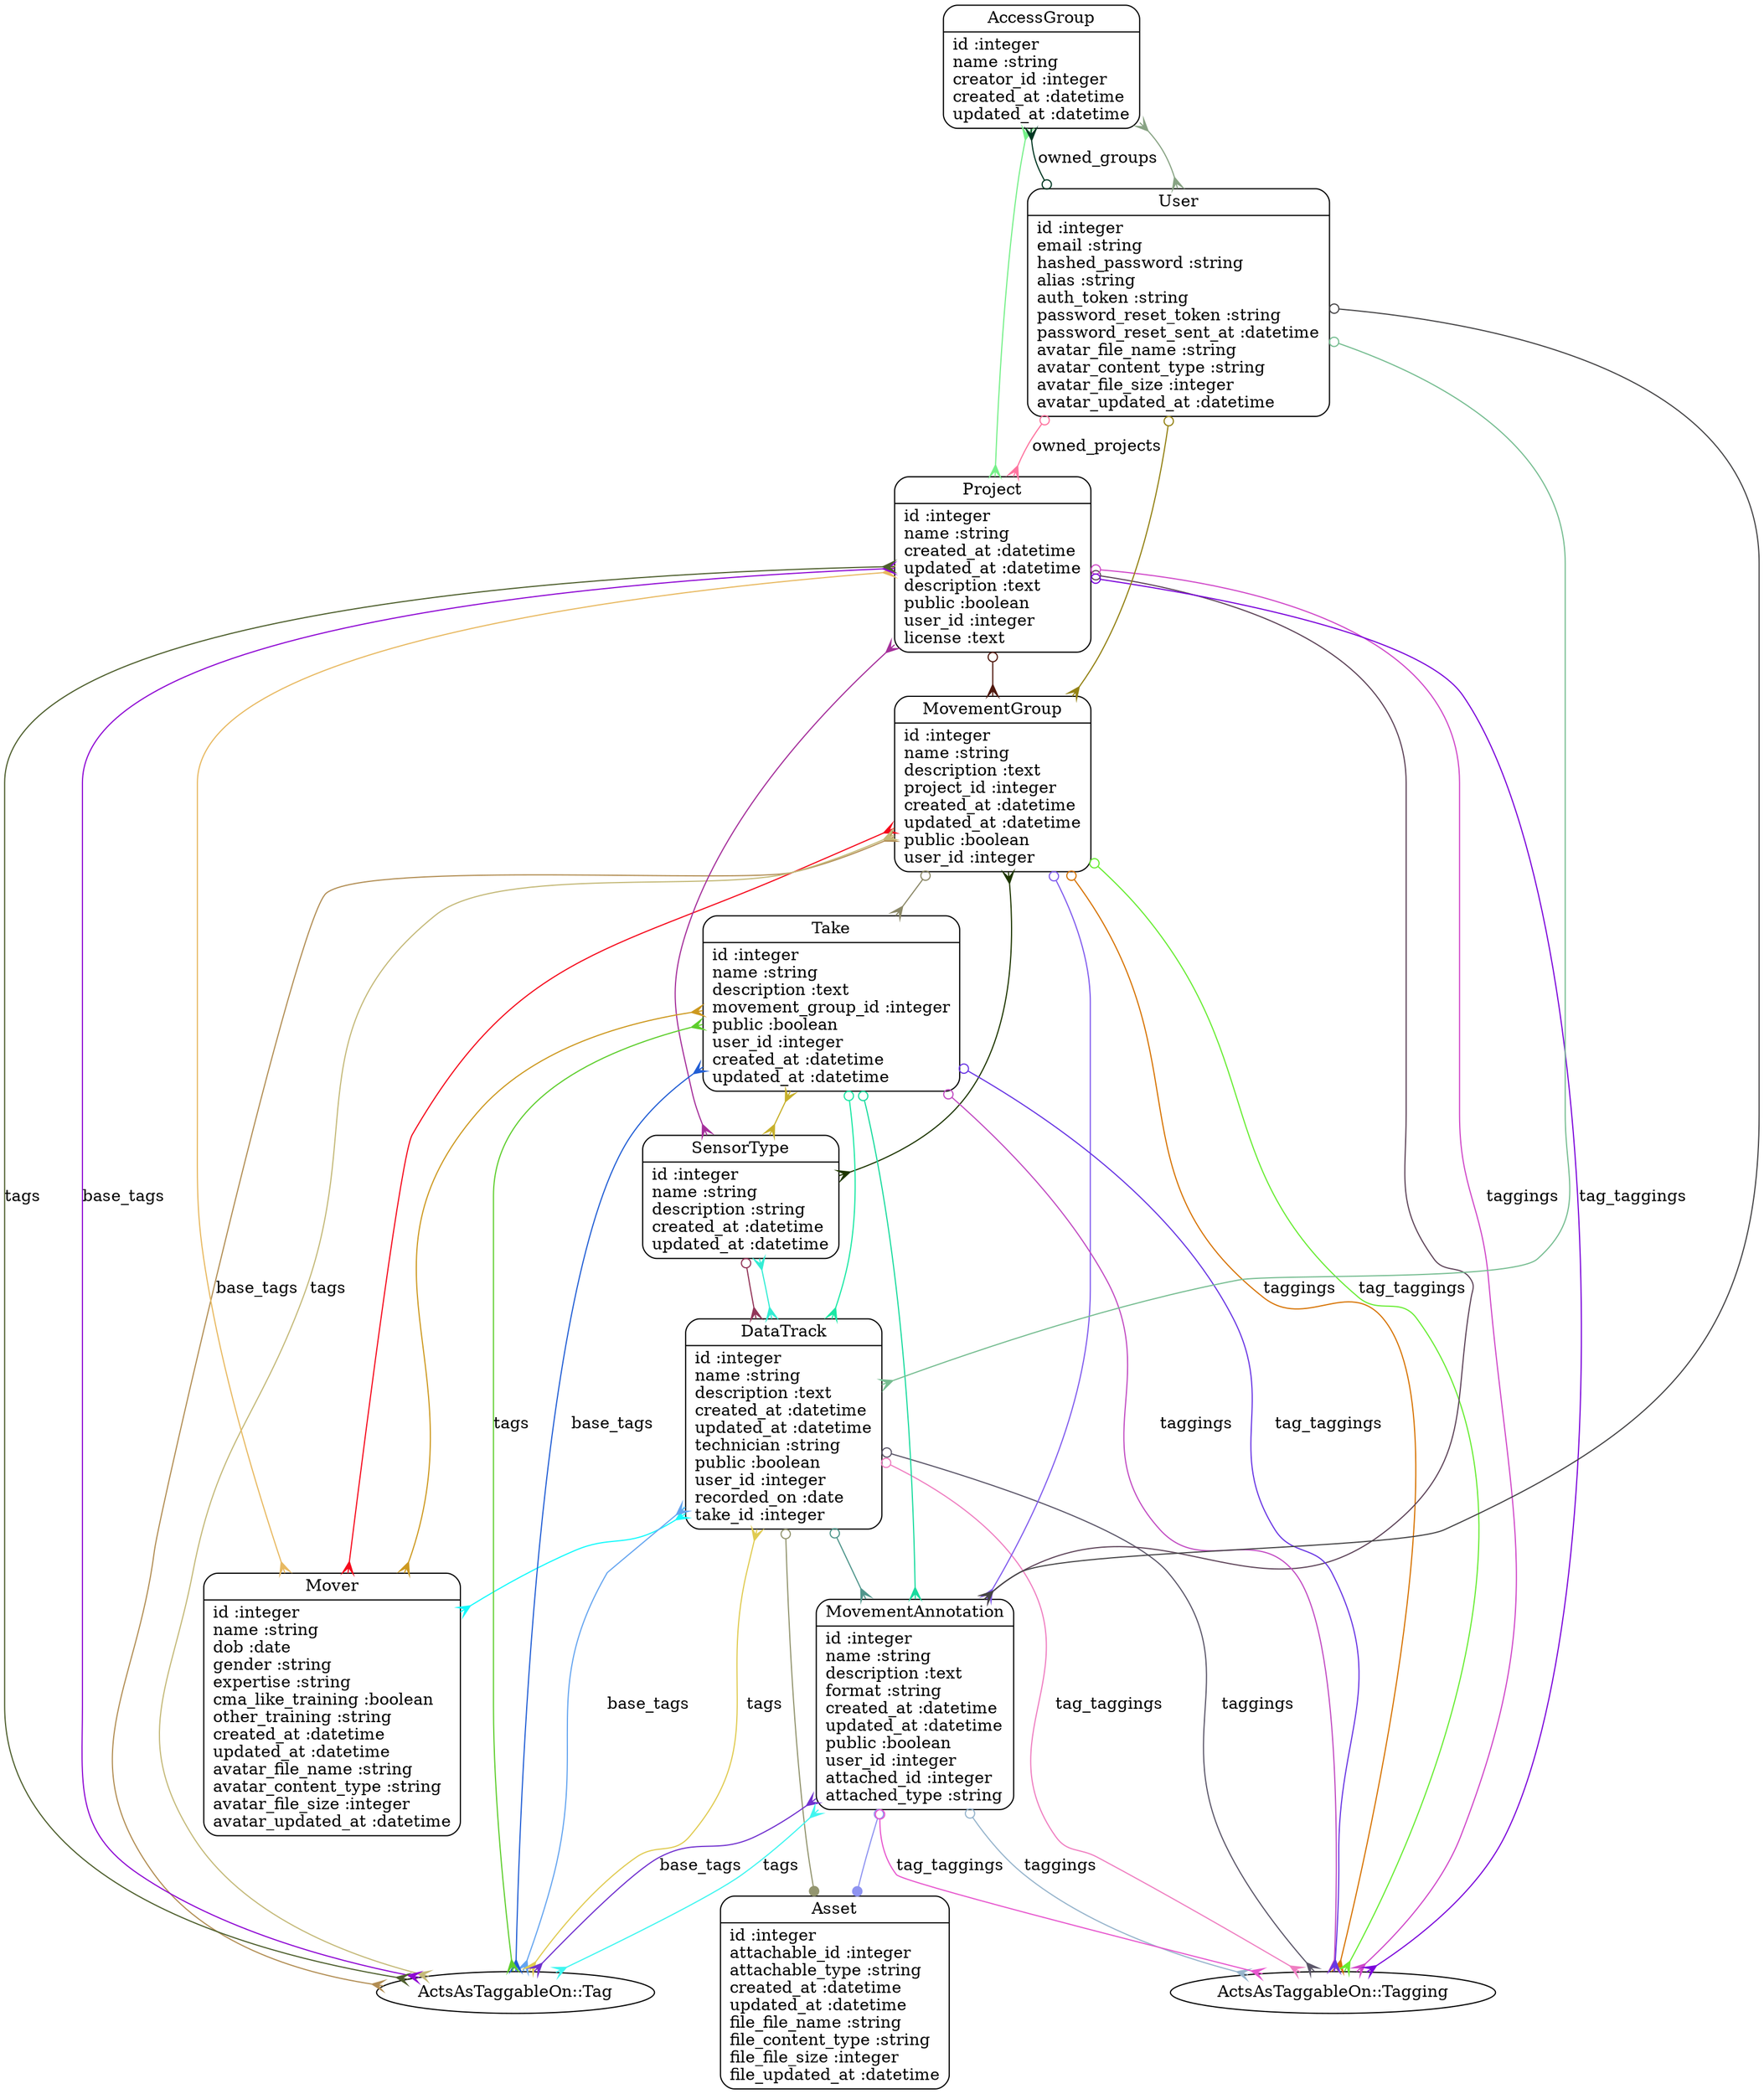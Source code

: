 digraph models_diagram {
	graph[overlap=false, splines=true]
	"AccessGroup" [shape=Mrecord, label="{AccessGroup|id :integer\lname :string\lcreator_id :integer\lcreated_at :datetime\lupdated_at :datetime\l}"]
	"Asset" [shape=Mrecord, label="{Asset|id :integer\lattachable_id :integer\lattachable_type :string\lcreated_at :datetime\lupdated_at :datetime\lfile_file_name :string\lfile_content_type :string\lfile_file_size :integer\lfile_updated_at :datetime\l}"]
	"DataTrack" [shape=Mrecord, label="{DataTrack|id :integer\lname :string\ldescription :text\lcreated_at :datetime\lupdated_at :datetime\ltechnician :string\lpublic :boolean\luser_id :integer\lrecorded_on :date\ltake_id :integer\l}"]
	"MovementAnnotation" [shape=Mrecord, label="{MovementAnnotation|id :integer\lname :string\ldescription :text\lformat :string\lcreated_at :datetime\lupdated_at :datetime\lpublic :boolean\luser_id :integer\lattached_id :integer\lattached_type :string\l}"]
	"MovementGroup" [shape=Mrecord, label="{MovementGroup|id :integer\lname :string\ldescription :text\lproject_id :integer\lcreated_at :datetime\lupdated_at :datetime\lpublic :boolean\luser_id :integer\l}"]
	"Mover" [shape=Mrecord, label="{Mover|id :integer\lname :string\ldob :date\lgender :string\lexpertise :string\lcma_like_training :boolean\lother_training :string\lcreated_at :datetime\lupdated_at :datetime\lavatar_file_name :string\lavatar_content_type :string\lavatar_file_size :integer\lavatar_updated_at :datetime\l}"]
	"Project" [shape=Mrecord, label="{Project|id :integer\lname :string\lcreated_at :datetime\lupdated_at :datetime\ldescription :text\lpublic :boolean\luser_id :integer\llicense :text\l}"]
	"SensorType" [shape=Mrecord, label="{SensorType|id :integer\lname :string\ldescription :string\lcreated_at :datetime\lupdated_at :datetime\l}"]
	"Take" [shape=Mrecord, label="{Take|id :integer\lname :string\ldescription :text\lmovement_group_id :integer\lpublic :boolean\luser_id :integer\lcreated_at :datetime\lupdated_at :datetime\l}"]
	"User" [shape=Mrecord, label="{User|id :integer\lemail :string\lhashed_password :string\lalias :string\lauth_token :string\lpassword_reset_token :string\lpassword_reset_sent_at :datetime\lavatar_file_name :string\lavatar_content_type :string\lavatar_file_size :integer\lavatar_updated_at :datetime\l}"]
	"AccessGroup" -> "User" [arrowtail=crow, arrowhead=crow, dir=both color="#88A384"]
	"AccessGroup" -> "Project" [arrowtail=crow, arrowhead=crow, dir=both color="#76F089"]
	"DataTrack" -> "Asset" [arrowtail=odot, arrowhead=dot, dir=both color="#93956F"]
	"DataTrack" -> "MovementAnnotation" [arrowtail=odot, arrowhead=crow, dir=both color="#50968C"]
	"DataTrack" -> "Mover" [arrowtail=crow, arrowhead=crow, dir=both color="#14FAFC"]
	"DataTrack" -> "ActsAsTaggableOn::Tagging" [label="taggings", arrowtail=odot, arrowhead=crow, dir=both color="#5B5669"]
	"DataTrack" -> "ActsAsTaggableOn::Tag" [label="base_tags", arrowtail=crow, arrowhead=crow, dir=both color="#65A5F0"]
	"DataTrack" -> "ActsAsTaggableOn::Tagging" [label="tag_taggings", arrowtail=odot, arrowhead=crow, dir=both color="#EF7EC1"]
	"DataTrack" -> "ActsAsTaggableOn::Tag" [label="tags", arrowtail=crow, arrowhead=crow, dir=both color="#E0CB51"]
	"DataTrack" -> "SensorType" [arrowtail=crow, arrowhead=crow, dir=both color="#32EDD4"]
	"MovementAnnotation" -> "Asset" [arrowtail=odot, arrowhead=dot, dir=both color="#8E93F1"]
	"MovementAnnotation" -> "ActsAsTaggableOn::Tagging" [label="taggings", arrowtail=odot, arrowhead=crow, dir=both color="#96B4CC"]
	"MovementAnnotation" -> "ActsAsTaggableOn::Tag" [label="base_tags", arrowtail=crow, arrowhead=crow, dir=both color="#7131CF"]
	"MovementAnnotation" -> "ActsAsTaggableOn::Tagging" [label="tag_taggings", arrowtail=odot, arrowhead=crow, dir=both color="#E756CE"]
	"MovementAnnotation" -> "ActsAsTaggableOn::Tag" [label="tags", arrowtail=crow, arrowhead=crow, dir=both color="#40F6F0"]
	"MovementGroup" -> "Take" [arrowtail=odot, arrowhead=crow, dir=both color="#8B8867"]
	"MovementGroup" -> "Mover" [arrowtail=crow, arrowhead=crow, dir=both color="#F60A1C"]
	"MovementGroup" -> "SensorType" [arrowtail=crow, arrowhead=crow, dir=both color="#1E3700"]
	"MovementGroup" -> "MovementAnnotation" [arrowtail=odot, arrowhead=crow, dir=both color="#805BEE"]
	"MovementGroup" -> "ActsAsTaggableOn::Tagging" [label="taggings", arrowtail=odot, arrowhead=crow, dir=both color="#D77302"]
	"MovementGroup" -> "ActsAsTaggableOn::Tag" [label="base_tags", arrowtail=crow, arrowhead=crow, dir=both color="#B28E54"]
	"MovementGroup" -> "ActsAsTaggableOn::Tagging" [label="tag_taggings", arrowtail=odot, arrowhead=crow, dir=both color="#67ED32"]
	"MovementGroup" -> "ActsAsTaggableOn::Tag" [label="tags", arrowtail=crow, arrowhead=crow, dir=both color="#C4B978"]
	"Mover" -> "Project" [arrowtail=crow, arrowhead=crow, dir=both color="#E8B961"]
	"Project" -> "MovementGroup" [arrowtail=odot, arrowhead=crow, dir=both color="#50180E"]
	"Project" -> "MovementAnnotation" [arrowtail=odot, arrowhead=crow, dir=both color="#5E4459"]
	"Project" -> "SensorType" [arrowtail=crow, arrowhead=crow, dir=both color="#A52F9B"]
	"Project" -> "ActsAsTaggableOn::Tagging" [label="taggings", arrowtail=odot, arrowhead=crow, dir=both color="#D048C9"]
	"Project" -> "ActsAsTaggableOn::Tag" [label="base_tags", arrowtail=crow, arrowhead=crow, dir=both color="#8F09D4"]
	"Project" -> "ActsAsTaggableOn::Tagging" [label="tag_taggings", arrowtail=odot, arrowhead=crow, dir=both color="#7B04DB"]
	"Project" -> "ActsAsTaggableOn::Tag" [label="tags", arrowtail=crow, arrowhead=crow, dir=both color="#4E5F2D"]
	"SensorType" -> "DataTrack" [arrowtail=odot, arrowhead=crow, dir=both color="#933559"]
	"Take" -> "DataTrack" [arrowtail=odot, arrowhead=crow, dir=both color="#1AE8A4"]
	"Take" -> "Mover" [arrowtail=crow, arrowhead=crow, dir=both color="#CD9920"]
	"Take" -> "SensorType" [arrowtail=crow, arrowhead=crow, dir=both color="#C7B02A"]
	"Take" -> "MovementAnnotation" [arrowtail=odot, arrowhead=crow, dir=both color="#19DB9E"]
	"Take" -> "ActsAsTaggableOn::Tagging" [label="taggings", arrowtail=odot, arrowhead=crow, dir=both color="#C14AC2"]
	"Take" -> "ActsAsTaggableOn::Tag" [label="base_tags", arrowtail=crow, arrowhead=crow, dir=both color="#215ED5"]
	"Take" -> "ActsAsTaggableOn::Tagging" [label="tag_taggings", arrowtail=odot, arrowhead=crow, dir=both color="#6936E4"]
	"Take" -> "ActsAsTaggableOn::Tag" [label="tags", arrowtail=crow, arrowhead=crow, dir=both color="#5ECE2D"]
	"User" -> "Project" [label="owned_projects", arrowtail=odot, arrowhead=crow, dir=both color="#FE749F"]
	"User" -> "DataTrack" [arrowtail=odot, arrowhead=crow, dir=both color="#76BD91"]
	"User" -> "MovementGroup" [arrowtail=odot, arrowhead=crow, dir=both color="#938113"]
	"User" -> "MovementAnnotation" [arrowtail=odot, arrowhead=crow, dir=both color="#454446"]
	"User" -> "AccessGroup" [label="owned_groups", arrowtail=odot, arrowhead=crow, dir=both color="#013823"]
}
